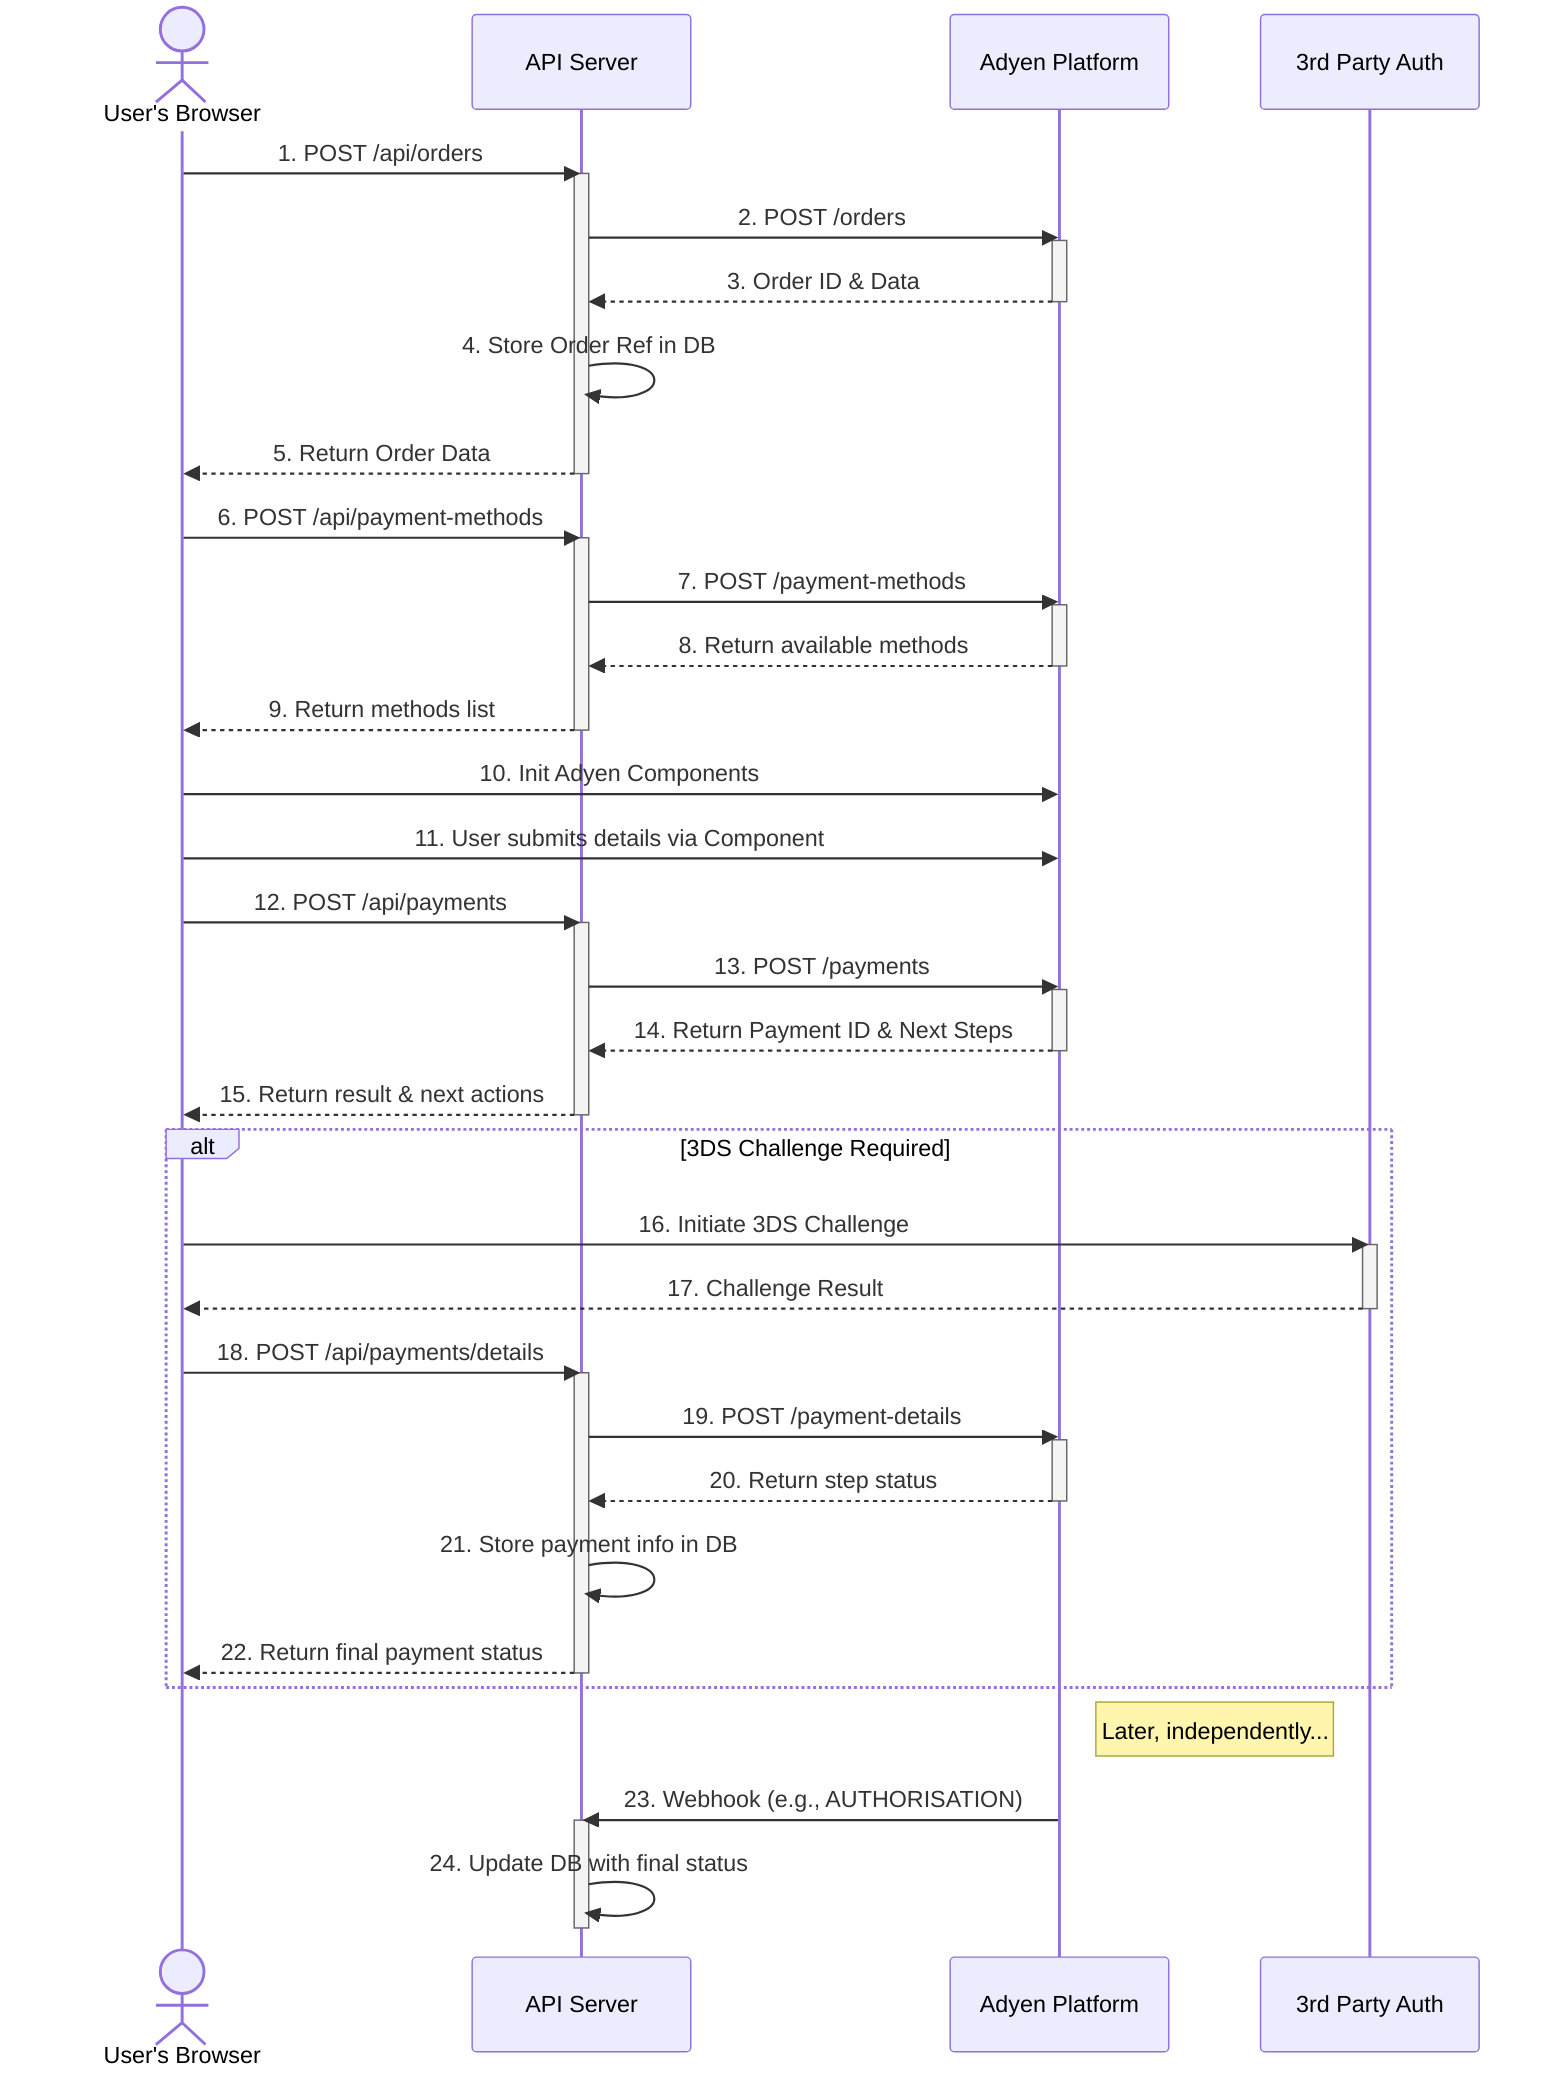 sequenceDiagram
    actor BROWSER as User's Browser
    participant API as API Server
    participant ADYEN as Adyen Platform
    participant THIRDAUTH as 3rd Party Auth

    %% --- Order Creation ---
    BROWSER->>API: 1. POST /api/orders
    activate API
    API->>ADYEN: 2. POST /orders
    activate ADYEN
    ADYEN-->>API: 3. Order ID & Data
    deactivate ADYEN
    API->>API: 4. Store Order Ref in DB
    API-->>BROWSER: 5. Return Order Data
    deactivate API

    %% --- Get Payment Methods ---
    BROWSER->>API: 6. POST /api/payment-methods
    activate API
    API->>ADYEN: 7. POST /payment-methods
    activate ADYEN
    ADYEN-->>API: 8. Return available methods
    deactivate ADYEN
    API-->>BROWSER: 9. Return methods list
    deactivate API

    %% --- Payment Initialization & Submission ---
    BROWSER->>ADYEN: 10. Init Adyen Components
    BROWSER->>ADYEN: 11. User submits details via Component
    
    BROWSER->>API: 12. POST /api/payments
    activate API
    API->>ADYEN: 13. POST /payments
    activate ADYEN
    ADYEN-->>API: 14. Return Payment ID & Next Steps
    deactivate ADYEN
    API-->>BROWSER: 15. Return result & next actions
    deactivate API

    %% --- 3DS Challenge (Conditional) ---
    alt 3DS Challenge Required
        BROWSER->>THIRDAUTH: 16. Initiate 3DS Challenge
        activate THIRDAUTH
        THIRDAUTH-->>BROWSER: 17. Challenge Result
        deactivate THIRDAUTH

        %% --- Submit Payment Details ---
        BROWSER->>API: 18. POST /api/payments/details
        activate API
        API->>ADYEN: 19. POST /payment-details
        activate ADYEN
        ADYEN-->>API: 20. Return step status
        deactivate ADYEN
        API->>API: 21. Store payment info in DB
        API-->>BROWSER: 22. Return final payment status
        deactivate API
    end

    %% --- Asynchronous Webhook ---
    note right of ADYEN: Later, independently...
    ADYEN->>API: 23. Webhook (e.g., AUTHORISATION)
    activate API
    API->>API: 24. Update DB with final status
    deactivate API